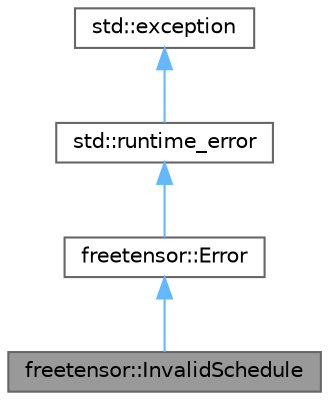 digraph "freetensor::InvalidSchedule"
{
 // LATEX_PDF_SIZE
  bgcolor="transparent";
  edge [fontname=Helvetica,fontsize=10,labelfontname=Helvetica,labelfontsize=10];
  node [fontname=Helvetica,fontsize=10,shape=box,height=0.2,width=0.4];
  Node1 [label="freetensor::InvalidSchedule",height=0.2,width=0.4,color="gray40", fillcolor="grey60", style="filled", fontcolor="black",tooltip=" "];
  Node2 -> Node1 [dir="back",color="steelblue1",style="solid"];
  Node2 [label="freetensor::Error",height=0.2,width=0.4,color="gray40", fillcolor="white", style="filled",URL="$classfreetensor_1_1Error.html",tooltip=" "];
  Node3 -> Node2 [dir="back",color="steelblue1",style="solid"];
  Node3 [label="std::runtime_error",height=0.2,width=0.4,color="gray40", fillcolor="white", style="filled",tooltip=" "];
  Node4 -> Node3 [dir="back",color="steelblue1",style="solid"];
  Node4 [label="std::exception",height=0.2,width=0.4,color="gray40", fillcolor="white", style="filled",tooltip=" "];
}
